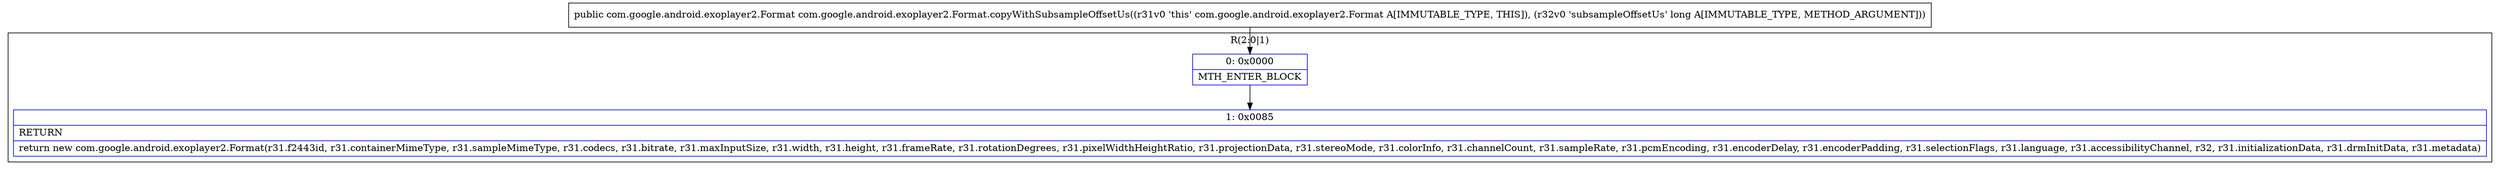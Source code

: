 digraph "CFG forcom.google.android.exoplayer2.Format.copyWithSubsampleOffsetUs(J)Lcom\/google\/android\/exoplayer2\/Format;" {
subgraph cluster_Region_643034250 {
label = "R(2:0|1)";
node [shape=record,color=blue];
Node_0 [shape=record,label="{0\:\ 0x0000|MTH_ENTER_BLOCK\l}"];
Node_1 [shape=record,label="{1\:\ 0x0085|RETURN\l|return new com.google.android.exoplayer2.Format(r31.f2443id, r31.containerMimeType, r31.sampleMimeType, r31.codecs, r31.bitrate, r31.maxInputSize, r31.width, r31.height, r31.frameRate, r31.rotationDegrees, r31.pixelWidthHeightRatio, r31.projectionData, r31.stereoMode, r31.colorInfo, r31.channelCount, r31.sampleRate, r31.pcmEncoding, r31.encoderDelay, r31.encoderPadding, r31.selectionFlags, r31.language, r31.accessibilityChannel, r32, r31.initializationData, r31.drmInitData, r31.metadata)\l}"];
}
MethodNode[shape=record,label="{public com.google.android.exoplayer2.Format com.google.android.exoplayer2.Format.copyWithSubsampleOffsetUs((r31v0 'this' com.google.android.exoplayer2.Format A[IMMUTABLE_TYPE, THIS]), (r32v0 'subsampleOffsetUs' long A[IMMUTABLE_TYPE, METHOD_ARGUMENT])) }"];
MethodNode -> Node_0;
Node_0 -> Node_1;
}

